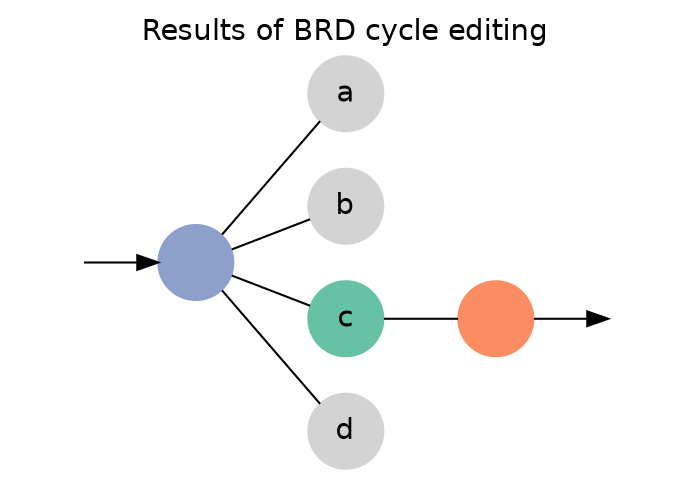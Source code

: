 digraph {
    label="Results of BRD cycle editing";
    fontname=Helvetica;
    labelloc=t;
    rankdir = LR;
    node[shape=circle; fontname=helvetica, style=filled, color="lightgray"];
    edge[dir=none];

    x -> y[dir=forward];
    y -> {a, b, c, d};
    c -> z;
    z -> o[dir=forward];

    x[style=invis];
    y[label=""];
    z[label=""];
    o[style=invis];

    // Parent
    y[fillcolor="#8da0cb", color="#8da0cb"];

    // Selected
    c[fillcolor="#66c2a5", color="#66c2a5"];

    // Extant
    z[fillcolor="#fc8d62", color="#fc8d62"];
}
